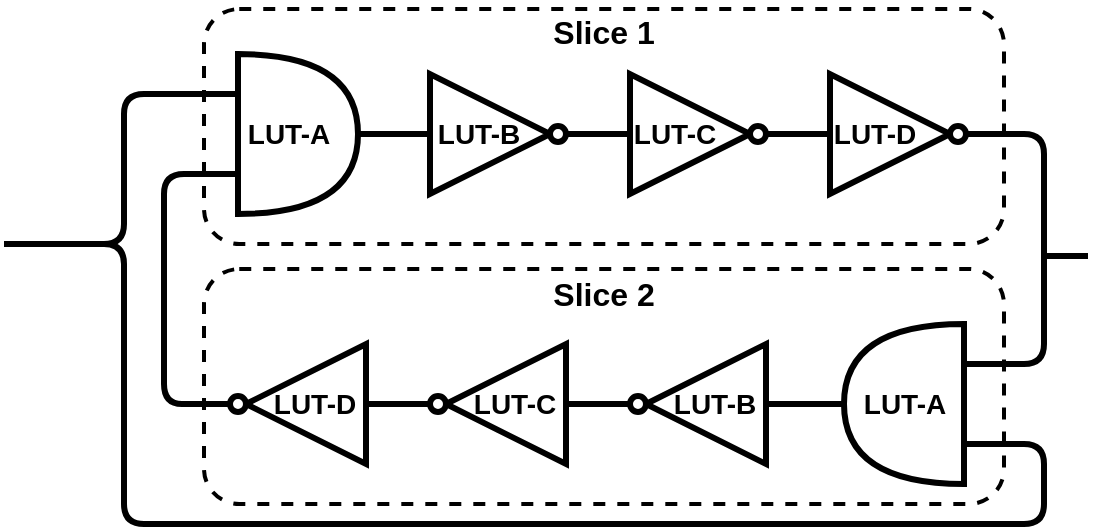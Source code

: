 <mxfile>
    <diagram id="EVTvMuGbah80TE0Cup9H" name="Page-1">
        <mxGraphModel dx="1196" dy="608" grid="0" gridSize="10" guides="1" tooltips="1" connect="1" arrows="1" fold="1" page="1" pageScale="1" pageWidth="850" pageHeight="1100" math="0" shadow="0">
            <root>
                <mxCell id="0"/>
                <mxCell id="1" parent="0"/>
                <mxCell id="181" value="" style="rounded=1;whiteSpace=wrap;html=1;dashed=1;labelBackgroundColor=none;strokeWidth=2;fontSize=16;fillColor=none;" vertex="1" parent="1">
                    <mxGeometry x="120" y="62.5" width="400" height="117.5" as="geometry"/>
                </mxCell>
                <mxCell id="102" value="" style="shape=or;whiteSpace=wrap;html=1;strokeWidth=3;" parent="1" vertex="1">
                    <mxGeometry x="137" y="85" width="60" height="80" as="geometry"/>
                </mxCell>
                <mxCell id="103" value="" style="verticalLabelPosition=bottom;shadow=0;dashed=0;align=center;html=1;verticalAlign=top;shape=mxgraph.electrical.logic_gates.inverter_2;strokeWidth=3;" parent="1" vertex="1">
                    <mxGeometry x="216" y="95" width="100" height="60" as="geometry"/>
                </mxCell>
                <mxCell id="115" style="edgeStyle=none;html=1;endArrow=none;endFill=0;strokeWidth=3;entryX=0;entryY=0.25;entryDx=0;entryDy=0;entryPerimeter=0;" parent="1" target="102" edge="1">
                    <mxGeometry relative="1" as="geometry">
                        <mxPoint x="20" y="180" as="sourcePoint"/>
                        <mxPoint x="559" y="265" as="targetPoint"/>
                        <Array as="points">
                            <mxPoint x="80" y="180"/>
                            <mxPoint x="80" y="105"/>
                        </Array>
                    </mxGeometry>
                </mxCell>
                <mxCell id="139" value="&lt;font style=&quot;font-size: 14px;&quot;&gt;LUT-A&lt;/font&gt;" style="text;strokeColor=none;fillColor=none;html=1;fontSize=14;fontStyle=1;verticalAlign=middle;align=center;" vertex="1" parent="1">
                    <mxGeometry x="137" y="109.75" width="50" height="30.5" as="geometry"/>
                </mxCell>
                <mxCell id="146" value="&lt;b&gt;&lt;font style=&quot;font-size: 16px;&quot;&gt;Slice 1&lt;/font&gt;&lt;/b&gt;" style="text;html=1;strokeColor=none;fillColor=none;align=center;verticalAlign=middle;whiteSpace=wrap;rounded=0;labelBackgroundColor=none;fontSize=14;" vertex="1" parent="1">
                    <mxGeometry x="290" y="58.5" width="60" height="30" as="geometry"/>
                </mxCell>
                <mxCell id="163" value="" style="shape=or;whiteSpace=wrap;html=1;strokeWidth=3;direction=west;" vertex="1" parent="1">
                    <mxGeometry x="440" y="220" width="60" height="80" as="geometry"/>
                </mxCell>
                <mxCell id="167" value="" style="verticalLabelPosition=bottom;shadow=0;dashed=0;align=center;html=1;verticalAlign=top;shape=mxgraph.electrical.logic_gates.inverter_2;strokeWidth=3;" vertex="1" parent="1">
                    <mxGeometry x="316" y="95" width="100" height="60" as="geometry"/>
                </mxCell>
                <mxCell id="168" value="" style="verticalLabelPosition=bottom;shadow=0;dashed=0;align=center;html=1;verticalAlign=top;shape=mxgraph.electrical.logic_gates.inverter_2;strokeWidth=3;" vertex="1" parent="1">
                    <mxGeometry x="416" y="95" width="100" height="60" as="geometry"/>
                </mxCell>
                <mxCell id="169" value="" style="verticalLabelPosition=bottom;shadow=0;dashed=0;align=center;html=1;verticalAlign=top;shape=mxgraph.electrical.logic_gates.inverter_2;strokeWidth=3;direction=west;" vertex="1" parent="1">
                    <mxGeometry x="118" y="230" width="100" height="60" as="geometry"/>
                </mxCell>
                <mxCell id="170" value="" style="verticalLabelPosition=bottom;shadow=0;dashed=0;align=center;html=1;verticalAlign=top;shape=mxgraph.electrical.logic_gates.inverter_2;strokeWidth=3;direction=west;" vertex="1" parent="1">
                    <mxGeometry x="218" y="230" width="100" height="60" as="geometry"/>
                </mxCell>
                <mxCell id="171" value="" style="verticalLabelPosition=bottom;shadow=0;dashed=0;align=center;html=1;verticalAlign=top;shape=mxgraph.electrical.logic_gates.inverter_2;strokeWidth=3;direction=west;" vertex="1" parent="1">
                    <mxGeometry x="318" y="230" width="100" height="60" as="geometry"/>
                </mxCell>
                <mxCell id="173" style="edgeStyle=none;html=1;endArrow=none;endFill=0;strokeWidth=3;entryX=1;entryY=0.5;entryDx=0;entryDy=0;entryPerimeter=0;exitX=0;exitY=0.5;exitDx=0;exitDy=0;exitPerimeter=0;" edge="1" parent="1" source="171" target="163">
                    <mxGeometry relative="1" as="geometry">
                        <mxPoint x="30" y="189" as="sourcePoint"/>
                        <mxPoint x="147" y="114" as="targetPoint"/>
                        <Array as="points"/>
                    </mxGeometry>
                </mxCell>
                <mxCell id="176" value="" style="endArrow=none;html=1;fontSize=16;strokeWidth=3;exitX=1;exitY=0.5;exitDx=0;exitDy=0;exitPerimeter=0;entryX=0;entryY=0.75;entryDx=0;entryDy=0;entryPerimeter=0;" edge="1" parent="1" source="169" target="102">
                    <mxGeometry width="50" height="50" relative="1" as="geometry">
                        <mxPoint x="280" y="240" as="sourcePoint"/>
                        <mxPoint x="330" y="190" as="targetPoint"/>
                        <Array as="points">
                            <mxPoint x="100" y="260"/>
                            <mxPoint x="100" y="145"/>
                        </Array>
                    </mxGeometry>
                </mxCell>
                <mxCell id="177" value="" style="endArrow=none;html=1;fontSize=16;strokeWidth=3;exitX=0;exitY=0.75;exitDx=0;exitDy=0;exitPerimeter=0;entryX=1;entryY=0.5;entryDx=0;entryDy=0;entryPerimeter=0;" edge="1" parent="1" source="163" target="168">
                    <mxGeometry width="50" height="50" relative="1" as="geometry">
                        <mxPoint x="128" y="330" as="sourcePoint"/>
                        <mxPoint x="147" y="155" as="targetPoint"/>
                        <Array as="points">
                            <mxPoint x="540" y="240"/>
                            <mxPoint x="540" y="125"/>
                        </Array>
                    </mxGeometry>
                </mxCell>
                <mxCell id="178" style="edgeStyle=none;html=1;endArrow=none;endFill=0;strokeWidth=3;exitX=1;exitY=0.5;exitDx=0;exitDy=0;exitPerimeter=0;" edge="1" parent="1" source="102" target="103">
                    <mxGeometry relative="1" as="geometry">
                        <mxPoint x="310" y="220" as="sourcePoint"/>
                        <mxPoint x="332" y="220" as="targetPoint"/>
                        <Array as="points"/>
                    </mxGeometry>
                </mxCell>
                <mxCell id="179" style="edgeStyle=none;html=1;endArrow=none;endFill=0;strokeWidth=3;entryX=0;entryY=0.25;entryDx=0;entryDy=0;entryPerimeter=0;" edge="1" parent="1" target="163">
                    <mxGeometry relative="1" as="geometry">
                        <mxPoint x="20" y="180" as="sourcePoint"/>
                        <mxPoint x="147" y="115" as="targetPoint"/>
                        <Array as="points">
                            <mxPoint x="80" y="180"/>
                            <mxPoint x="80" y="320"/>
                            <mxPoint x="540" y="320"/>
                            <mxPoint x="540" y="280"/>
                        </Array>
                    </mxGeometry>
                </mxCell>
                <mxCell id="180" style="edgeStyle=none;html=1;endArrow=none;endFill=0;strokeWidth=3;entryX=1;entryY=0.5;entryDx=0;entryDy=0;entryPerimeter=0;exitX=0;exitY=0.5;exitDx=0;exitDy=0;exitPerimeter=0;" edge="1" parent="1">
                    <mxGeometry relative="1" as="geometry">
                        <mxPoint x="540" y="186" as="sourcePoint"/>
                        <mxPoint x="562" y="186" as="targetPoint"/>
                        <Array as="points"/>
                    </mxGeometry>
                </mxCell>
                <mxCell id="182" value="" style="rounded=1;whiteSpace=wrap;html=1;dashed=1;labelBackgroundColor=none;strokeWidth=2;fontSize=16;fillColor=none;" vertex="1" parent="1">
                    <mxGeometry x="120" y="192.5" width="400" height="117.5" as="geometry"/>
                </mxCell>
                <mxCell id="183" value="&lt;b&gt;&lt;font style=&quot;font-size: 16px;&quot;&gt;Slice 2&lt;/font&gt;&lt;/b&gt;" style="text;html=1;strokeColor=none;fillColor=none;align=center;verticalAlign=middle;whiteSpace=wrap;rounded=0;labelBackgroundColor=none;fontSize=14;" vertex="1" parent="1">
                    <mxGeometry x="290" y="190" width="60" height="30" as="geometry"/>
                </mxCell>
                <mxCell id="184" value="&lt;font style=&quot;font-size: 14px;&quot;&gt;LUT-A&lt;/font&gt;" style="text;strokeColor=none;fillColor=none;html=1;fontSize=14;fontStyle=1;verticalAlign=middle;align=center;" vertex="1" parent="1">
                    <mxGeometry x="445" y="244.75" width="50" height="30.5" as="geometry"/>
                </mxCell>
                <mxCell id="185" value="&lt;font style=&quot;font-size: 14px;&quot;&gt;LUT-B&lt;/font&gt;" style="text;strokeColor=none;fillColor=none;html=1;fontSize=14;fontStyle=1;verticalAlign=middle;align=center;" vertex="1" parent="1">
                    <mxGeometry x="232" y="109.75" width="50" height="30.5" as="geometry"/>
                </mxCell>
                <mxCell id="186" value="&lt;font style=&quot;font-size: 14px;&quot;&gt;LUT-B&lt;/font&gt;" style="text;strokeColor=none;fillColor=none;html=1;fontSize=14;fontStyle=1;verticalAlign=middle;align=center;" vertex="1" parent="1">
                    <mxGeometry x="350" y="244.75" width="50" height="30.5" as="geometry"/>
                </mxCell>
                <mxCell id="187" value="&lt;font style=&quot;font-size: 14px;&quot;&gt;LUT-C&lt;/font&gt;" style="text;strokeColor=none;fillColor=none;html=1;fontSize=14;fontStyle=1;verticalAlign=middle;align=center;" vertex="1" parent="1">
                    <mxGeometry x="250" y="244.75" width="50" height="30.5" as="geometry"/>
                </mxCell>
                <mxCell id="188" value="&lt;font style=&quot;font-size: 14px;&quot;&gt;LUT-C&lt;/font&gt;" style="text;strokeColor=none;fillColor=none;html=1;fontSize=14;fontStyle=1;verticalAlign=middle;align=center;" vertex="1" parent="1">
                    <mxGeometry x="330" y="109.75" width="50" height="30.5" as="geometry"/>
                </mxCell>
                <mxCell id="189" value="&lt;font style=&quot;font-size: 14px;&quot;&gt;LUT-D&lt;/font&gt;" style="text;strokeColor=none;fillColor=none;html=1;fontSize=14;fontStyle=1;verticalAlign=middle;align=center;" vertex="1" parent="1">
                    <mxGeometry x="430" y="109.75" width="50" height="30.5" as="geometry"/>
                </mxCell>
                <mxCell id="190" value="&lt;font style=&quot;font-size: 14px;&quot;&gt;LUT-D&lt;/font&gt;" style="text;strokeColor=none;fillColor=none;html=1;fontSize=14;fontStyle=1;verticalAlign=middle;align=center;" vertex="1" parent="1">
                    <mxGeometry x="150" y="244.75" width="50" height="30.5" as="geometry"/>
                </mxCell>
            </root>
        </mxGraphModel>
    </diagram>
</mxfile>